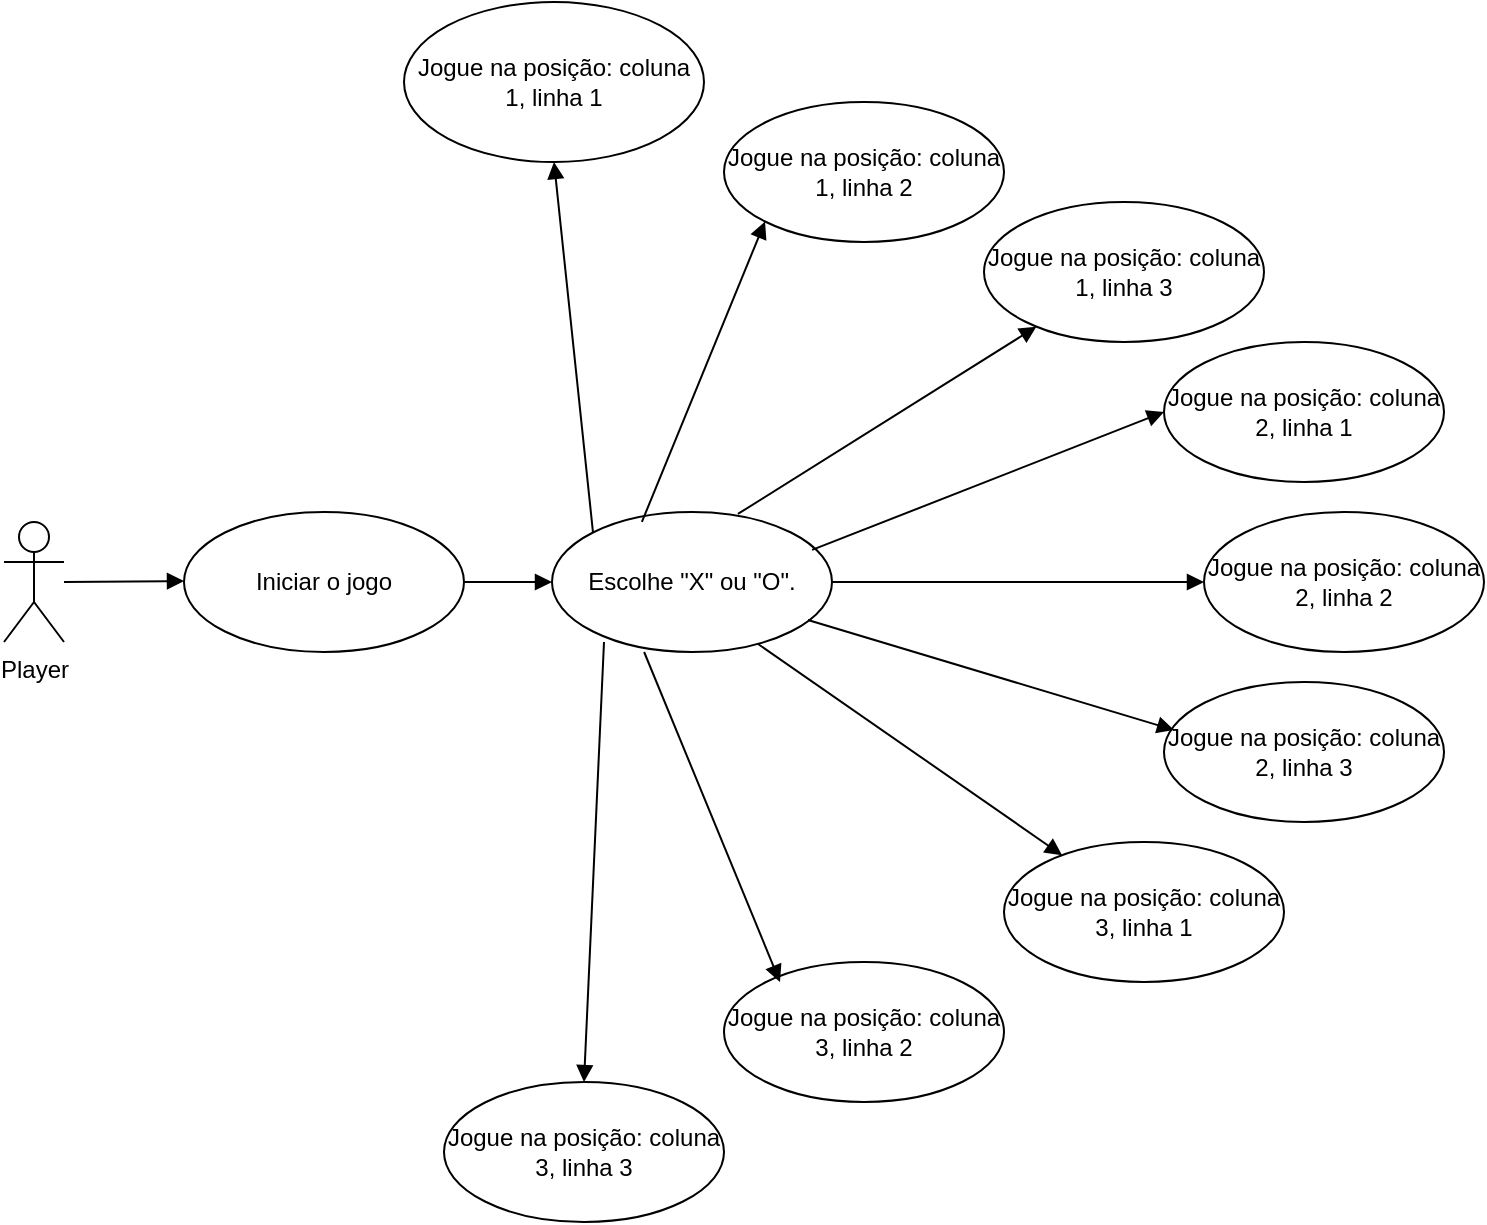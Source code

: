 <mxfile version="22.0.4" type="github">
  <diagram name="Página-1" id="Pp-JpHpmr-6VNvOZuWV1">
    <mxGraphModel dx="1438" dy="771" grid="1" gridSize="10" guides="1" tooltips="1" connect="1" arrows="1" fold="1" page="1" pageScale="1" pageWidth="827" pageHeight="1169" math="0" shadow="0">
      <root>
        <mxCell id="0" />
        <mxCell id="1" parent="0" />
        <mxCell id="ejHKZptpygo6PtBSy5ee-1" value="Player" style="shape=umlActor;verticalLabelPosition=bottom;verticalAlign=top;html=1;" vertex="1" parent="1">
          <mxGeometry x="70" y="330" width="30" height="60" as="geometry" />
        </mxCell>
        <mxCell id="ejHKZptpygo6PtBSy5ee-3" value="" style="html=1;verticalAlign=bottom;endArrow=block;curved=0;rounded=0;" edge="1" parent="1">
          <mxGeometry width="80" relative="1" as="geometry">
            <mxPoint x="120" y="360" as="sourcePoint" />
            <mxPoint x="160" y="359.5" as="targetPoint" />
            <Array as="points">
              <mxPoint x="100" y="360" />
            </Array>
          </mxGeometry>
        </mxCell>
        <mxCell id="ejHKZptpygo6PtBSy5ee-4" value="Iniciar o jogo" style="ellipse;whiteSpace=wrap;html=1;" vertex="1" parent="1">
          <mxGeometry x="160" y="325" width="140" height="70" as="geometry" />
        </mxCell>
        <mxCell id="ejHKZptpygo6PtBSy5ee-7" value="" style="html=1;verticalAlign=bottom;endArrow=block;curved=0;rounded=0;entryX=0;entryY=0.5;entryDx=0;entryDy=0;exitX=1;exitY=0.5;exitDx=0;exitDy=0;" edge="1" parent="1" source="ejHKZptpygo6PtBSy5ee-4" target="ejHKZptpygo6PtBSy5ee-14">
          <mxGeometry width="80" relative="1" as="geometry">
            <mxPoint x="250" y="325" as="sourcePoint" />
            <mxPoint x="320" y="205" as="targetPoint" />
            <Array as="points" />
          </mxGeometry>
        </mxCell>
        <mxCell id="ejHKZptpygo6PtBSy5ee-14" value="Escolhe &quot;X&quot; ou &quot;O&quot;." style="ellipse;whiteSpace=wrap;html=1;" vertex="1" parent="1">
          <mxGeometry x="344" y="325" width="140" height="70" as="geometry" />
        </mxCell>
        <mxCell id="ejHKZptpygo6PtBSy5ee-18" value="Jogue na posição: coluna 1, linha 1" style="ellipse;whiteSpace=wrap;html=1;" vertex="1" parent="1">
          <mxGeometry x="270" y="70" width="150" height="80" as="geometry" />
        </mxCell>
        <mxCell id="ejHKZptpygo6PtBSy5ee-19" value="Jogue na posição: coluna 1, linha 2" style="ellipse;whiteSpace=wrap;html=1;" vertex="1" parent="1">
          <mxGeometry x="430" y="120" width="140" height="70" as="geometry" />
        </mxCell>
        <mxCell id="ejHKZptpygo6PtBSy5ee-20" value="Jogue na posição: coluna 1, linha 3" style="ellipse;whiteSpace=wrap;html=1;" vertex="1" parent="1">
          <mxGeometry x="560" y="170" width="140" height="70" as="geometry" />
        </mxCell>
        <mxCell id="ejHKZptpygo6PtBSy5ee-21" value="Jogue na posição: coluna 2, linha 1" style="ellipse;whiteSpace=wrap;html=1;" vertex="1" parent="1">
          <mxGeometry x="650" y="240" width="140" height="70" as="geometry" />
        </mxCell>
        <mxCell id="ejHKZptpygo6PtBSy5ee-22" value="Jogue na posição: coluna 2, linha 2" style="ellipse;whiteSpace=wrap;html=1;" vertex="1" parent="1">
          <mxGeometry x="670" y="325" width="140" height="70" as="geometry" />
        </mxCell>
        <mxCell id="ejHKZptpygo6PtBSy5ee-23" value="Jogue na posição: coluna 2, linha 3" style="ellipse;whiteSpace=wrap;html=1;" vertex="1" parent="1">
          <mxGeometry x="650" y="410" width="140" height="70" as="geometry" />
        </mxCell>
        <mxCell id="ejHKZptpygo6PtBSy5ee-26" value="Jogue na posição: coluna 3, linha 1" style="ellipse;whiteSpace=wrap;html=1;" vertex="1" parent="1">
          <mxGeometry x="570" y="490" width="140" height="70" as="geometry" />
        </mxCell>
        <mxCell id="ejHKZptpygo6PtBSy5ee-27" value="Jogue na posição: coluna 3, linha 2" style="ellipse;whiteSpace=wrap;html=1;" vertex="1" parent="1">
          <mxGeometry x="430" y="550" width="140" height="70" as="geometry" />
        </mxCell>
        <mxCell id="ejHKZptpygo6PtBSy5ee-28" value="Jogue na posição: coluna 3, linha 3" style="ellipse;whiteSpace=wrap;html=1;" vertex="1" parent="1">
          <mxGeometry x="290" y="610" width="140" height="70" as="geometry" />
        </mxCell>
        <mxCell id="ejHKZptpygo6PtBSy5ee-29" value="" style="html=1;verticalAlign=bottom;endArrow=block;curved=0;rounded=0;exitX=0;exitY=0;exitDx=0;exitDy=0;entryX=0.5;entryY=1;entryDx=0;entryDy=0;" edge="1" parent="1" source="ejHKZptpygo6PtBSy5ee-14" target="ejHKZptpygo6PtBSy5ee-18">
          <mxGeometry width="80" relative="1" as="geometry">
            <mxPoint x="370" y="390" as="sourcePoint" />
            <mxPoint x="450" y="390" as="targetPoint" />
          </mxGeometry>
        </mxCell>
        <mxCell id="ejHKZptpygo6PtBSy5ee-30" value="" style="html=1;verticalAlign=bottom;endArrow=block;curved=0;rounded=0;exitX=0.321;exitY=0.071;exitDx=0;exitDy=0;exitPerimeter=0;entryX=0;entryY=1;entryDx=0;entryDy=0;" edge="1" parent="1" source="ejHKZptpygo6PtBSy5ee-14" target="ejHKZptpygo6PtBSy5ee-19">
          <mxGeometry width="80" relative="1" as="geometry">
            <mxPoint x="370" y="390" as="sourcePoint" />
            <mxPoint x="460" y="200" as="targetPoint" />
          </mxGeometry>
        </mxCell>
        <mxCell id="ejHKZptpygo6PtBSy5ee-31" value="" style="html=1;verticalAlign=bottom;endArrow=block;curved=0;rounded=0;exitX=0.664;exitY=0.014;exitDx=0;exitDy=0;exitPerimeter=0;" edge="1" parent="1" source="ejHKZptpygo6PtBSy5ee-14" target="ejHKZptpygo6PtBSy5ee-20">
          <mxGeometry width="80" relative="1" as="geometry">
            <mxPoint x="370" y="390" as="sourcePoint" />
            <mxPoint x="450" y="390" as="targetPoint" />
          </mxGeometry>
        </mxCell>
        <mxCell id="ejHKZptpygo6PtBSy5ee-32" value="" style="html=1;verticalAlign=bottom;endArrow=block;curved=0;rounded=0;exitX=0.929;exitY=0.271;exitDx=0;exitDy=0;exitPerimeter=0;entryX=0;entryY=0.5;entryDx=0;entryDy=0;" edge="1" parent="1" source="ejHKZptpygo6PtBSy5ee-14" target="ejHKZptpygo6PtBSy5ee-21">
          <mxGeometry width="80" relative="1" as="geometry">
            <mxPoint x="370" y="390" as="sourcePoint" />
            <mxPoint x="450" y="390" as="targetPoint" />
          </mxGeometry>
        </mxCell>
        <mxCell id="ejHKZptpygo6PtBSy5ee-33" value="" style="html=1;verticalAlign=bottom;endArrow=block;curved=0;rounded=0;exitX=1;exitY=0.5;exitDx=0;exitDy=0;entryX=0;entryY=0.5;entryDx=0;entryDy=0;" edge="1" parent="1" source="ejHKZptpygo6PtBSy5ee-14" target="ejHKZptpygo6PtBSy5ee-22">
          <mxGeometry width="80" relative="1" as="geometry">
            <mxPoint x="370" y="390" as="sourcePoint" />
            <mxPoint x="660" y="360" as="targetPoint" />
          </mxGeometry>
        </mxCell>
        <mxCell id="ejHKZptpygo6PtBSy5ee-34" value="" style="html=1;verticalAlign=bottom;endArrow=block;curved=0;rounded=0;exitX=0.914;exitY=0.771;exitDx=0;exitDy=0;exitPerimeter=0;entryX=0.036;entryY=0.343;entryDx=0;entryDy=0;entryPerimeter=0;" edge="1" parent="1" source="ejHKZptpygo6PtBSy5ee-14" target="ejHKZptpygo6PtBSy5ee-23">
          <mxGeometry width="80" relative="1" as="geometry">
            <mxPoint x="370" y="390" as="sourcePoint" />
            <mxPoint x="450" y="390" as="targetPoint" />
          </mxGeometry>
        </mxCell>
        <mxCell id="ejHKZptpygo6PtBSy5ee-35" value="" style="html=1;verticalAlign=bottom;endArrow=block;curved=0;rounded=0;exitX=0.736;exitY=0.943;exitDx=0;exitDy=0;exitPerimeter=0;" edge="1" parent="1" source="ejHKZptpygo6PtBSy5ee-14" target="ejHKZptpygo6PtBSy5ee-26">
          <mxGeometry width="80" relative="1" as="geometry">
            <mxPoint x="370" y="390" as="sourcePoint" />
            <mxPoint x="450" y="390" as="targetPoint" />
          </mxGeometry>
        </mxCell>
        <mxCell id="ejHKZptpygo6PtBSy5ee-36" value="" style="html=1;verticalAlign=bottom;endArrow=block;curved=0;rounded=0;entryX=0.2;entryY=0.143;entryDx=0;entryDy=0;entryPerimeter=0;exitX=0.329;exitY=1;exitDx=0;exitDy=0;exitPerimeter=0;" edge="1" parent="1" source="ejHKZptpygo6PtBSy5ee-14" target="ejHKZptpygo6PtBSy5ee-27">
          <mxGeometry width="80" relative="1" as="geometry">
            <mxPoint x="400" y="400" as="sourcePoint" />
            <mxPoint x="450" y="390" as="targetPoint" />
          </mxGeometry>
        </mxCell>
        <mxCell id="ejHKZptpygo6PtBSy5ee-37" value="" style="html=1;verticalAlign=bottom;endArrow=block;curved=0;rounded=0;entryX=0.5;entryY=0;entryDx=0;entryDy=0;" edge="1" parent="1" target="ejHKZptpygo6PtBSy5ee-28">
          <mxGeometry width="80" relative="1" as="geometry">
            <mxPoint x="370" y="390" as="sourcePoint" />
            <mxPoint x="450" y="390" as="targetPoint" />
          </mxGeometry>
        </mxCell>
      </root>
    </mxGraphModel>
  </diagram>
</mxfile>
